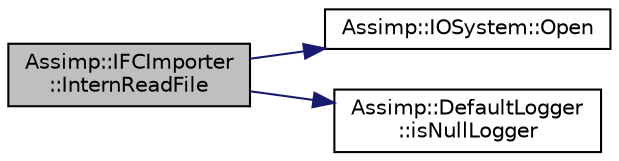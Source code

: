 digraph "Assimp::IFCImporter::InternReadFile"
{
  edge [fontname="Helvetica",fontsize="10",labelfontname="Helvetica",labelfontsize="10"];
  node [fontname="Helvetica",fontsize="10",shape=record];
  rankdir="LR";
  Node1 [label="Assimp::IFCImporter\l::InternReadFile",height=0.2,width=0.4,color="black", fillcolor="grey75", style="filled", fontcolor="black"];
  Node1 -> Node2 [color="midnightblue",fontsize="10",style="solid",fontname="Helvetica"];
  Node2 [label="Assimp::IOSystem::Open",height=0.2,width=0.4,color="black", fillcolor="white", style="filled",URL="$class_assimp_1_1_i_o_system.html#ac512ece3b0701de5682553007a4c0816",tooltip="Open a new file with a given path. "];
  Node1 -> Node3 [color="midnightblue",fontsize="10",style="solid",fontname="Helvetica"];
  Node3 [label="Assimp::DefaultLogger\l::isNullLogger",height=0.2,width=0.4,color="black", fillcolor="white", style="filled",URL="$class_assimp_1_1_default_logger.html#a55ea67b3770c321fa0bda541763495a8",tooltip="Return whether a #NullLogger is currently active. "];
}
